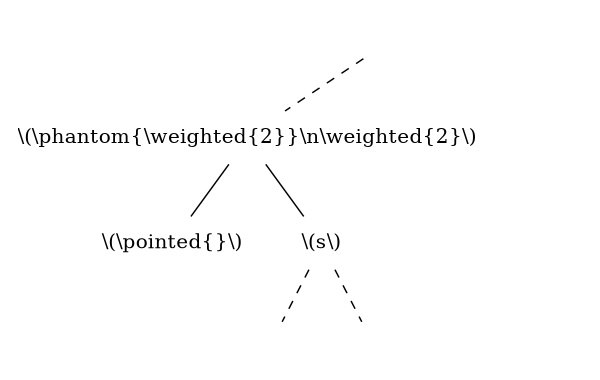 graph {
	size="4,4"
    graph [splines=false]
	r [label="" shape=none]

    1 [label="\\(\\phantom{\\weighted{2}}\\n\\weighted{2}\\)" shape=none]

    2 [label="\\(\\pointed{}\\)" shape=none]

    s [label="\\(s\\)" shape=none]
    sl [label="" shape=none]
    sr [label="" shape=none]

	rr [label="" shape=none]
    r -- rr [style=invis]

    r -- 1 [style=dashed]
    1 -- s
    s -- sl [style=dashed]
    s -- sr [style=dashed]
    1 -- 2
}
